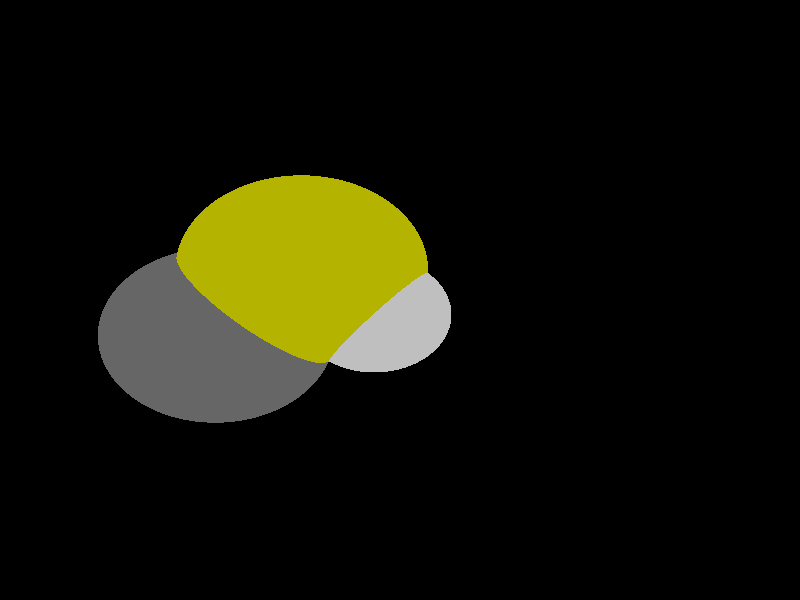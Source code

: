 global_settings {
	ambient_light rgb <0.200000002980232, 0.200000002980232, 0.200000002980232>
	max_trace_level 15
}

background { color rgb <0,0,0> }

camera {
	perspective
	location <5.13894113139547, 0.916063494372383, 15.4009643861724>
	angle 40
	up <0.0223276761196969, 0.997857282193145, -0.0615005630315983>
	right <0.986776547638341, -0.0318744905468944, -0.158921558900396> * 1
	direction <-0.160541333961226, -0.0571389641705694, -0.985373847259742> }

light_source {
	<21.8606881419512, 16.5301200534838, 18.4555507898594>
	color rgb <1, 1, 1>
	fade_distance 45.2793501163826
	fade_power 0
	spotlight
	area_light <20, 0, 0>, <0, 0, 20>, 20, 20
	circular
	orient
	point_at <-21.8606881419512, -16.5301200534838, -18.4555507898594>
}

light_source {
	<-19.3356984718414, 15.744313671517, -9.25057276836646>
	color rgb <0.300000011920929, 0.300000011920929, 0.300000011920929> shadowless
	fade_distance 45.2793501163826
	fade_power 0
	parallel
	point_at <19.3356984718414, -15.744313671517, 9.25057276836646>
}

#default {
	finish {ambient 0.5 diffuse 1 specular 0.2 roughness .01 metallic 1}
}

union {
cylinder {
	<-0.0908229846276486, -0.596413989174998, 3.53943212182045e-07>, 	<0.513933358683113, -0.0371611665821669, -4.23419695552885e-08>, 0.075
	pigment { rgbt <0.400000005960464, 0.400000005960464, 0.400000005960464, 0> }
}
cylinder {
	<0.513933358683113, -0.0371611665821669, -4.23419695552885e-08>, 	<1.23366358498947, 0.628414589702829, -5.13967321961232e-07>, 0.075
	pigment { rgbt <0.699999988079071, 0.699999988079071, 0, 0> }
}
cylinder {
	<1.23366358498947, 0.628414589702829, -5.13967321961232e-07>, 	<1.89362746776943, 0.0610284320854168, -8.37090025385775e-08>, 0.075
	pigment { rgbt <0.699999988079071, 0.699999988079071, 0, 0> }
}
cylinder {
	<1.89362746776943, 0.0610284320854168, -8.37090025385775e-08>, 	<2.25057906203605, -0.245851078764835, 1.49002812564794e-07>, 0.075
	pigment { rgbt <0.75, 0.75, 0.75, 0> }
}
sphere {
	<-0.0908229846276486, -0.596413989174998, 3.53943212182045e-07>, 0.4104
	pigment { rgbt <0.400000005960464, 0.400000005960464, 0.400000005960464,0> }
}
sphere {
	<1.23366358498947, 0.628414589702829, -5.13967321961232e-07>, 0.567
	pigment { rgbt <0.699999988079071, 0.699999988079071, 0,0> }
}
sphere {
	<2.25057906203605, -0.245851078764835, 1.49002812564794e-07>, 0.1674
	pigment { rgbt <0.75, 0.75, 0.75,0> }
}
}
merge {
}
union {
}
merge {
sphere {
	<-0.0908229846276486, -0.596413989174998, 3.53943212182045e-07>, 1.69983
	pigment { rgbt <0, 0, 0,0> }
}
sphere {
	<1.23366358498947, 0.628414589702829, -5.13967321961232e-07>, 1.79982
	pigment { rgbt <0, 0, 0,0> }
}
sphere {
	<2.25057906203605, -0.245851078764835, 1.49002812564794e-07>, 1.09989
	pigment { rgbt <0, 0, 0,0> }
}
sphere {
	<-0.0908229846276486, -0.596413989174998, 3.53943212182045e-07>, 1.7
	pigment { rgbt <0.400000005960464, 0.400000005960464, 0.400000005960464,0.350000023841858> }
}
sphere {
	<1.23366358498947, 0.628414589702829, -5.13967321961232e-07>, 1.8
	pigment { rgbt <0.699999988079071, 0.699999988079071, 0,0.350000023841858> }
}
sphere {
	<2.25057906203605, -0.245851078764835, 1.49002812564794e-07>, 1.1
	pigment { rgbt <0.75, 0.75, 0.75,0.350000023841858> }
}
}
